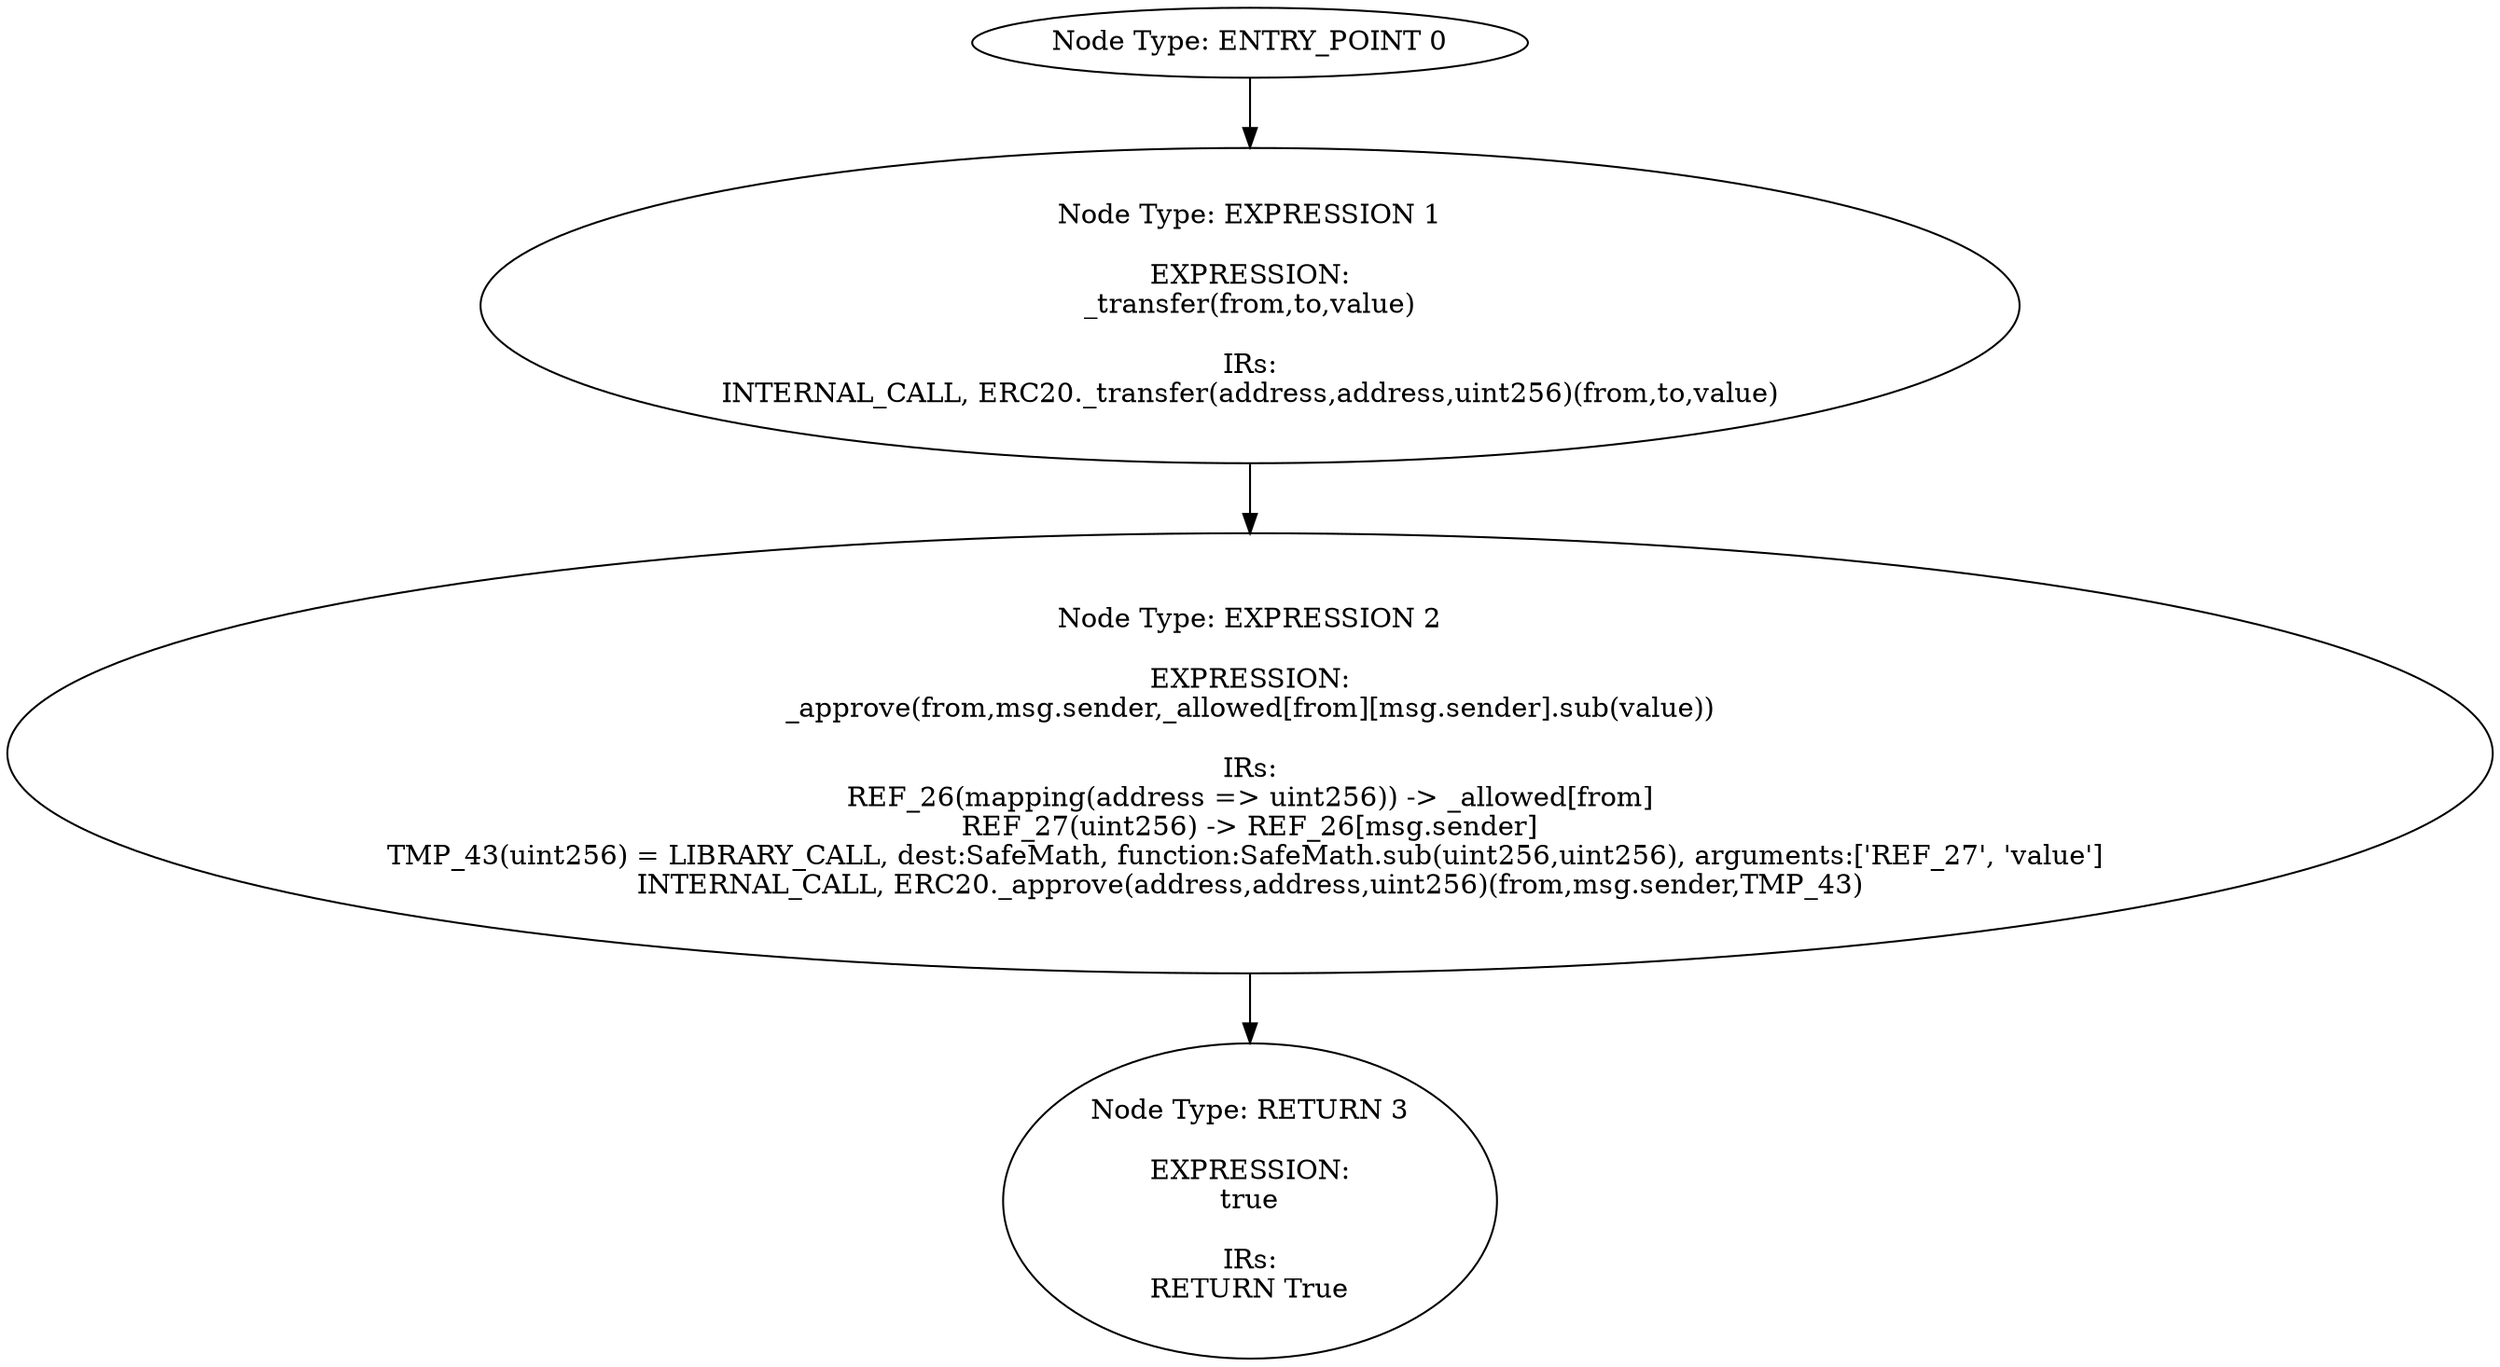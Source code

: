 digraph{
0[label="Node Type: ENTRY_POINT 0
"];
0->1;
1[label="Node Type: EXPRESSION 1

EXPRESSION:
_transfer(from,to,value)

IRs:
INTERNAL_CALL, ERC20._transfer(address,address,uint256)(from,to,value)"];
1->2;
2[label="Node Type: EXPRESSION 2

EXPRESSION:
_approve(from,msg.sender,_allowed[from][msg.sender].sub(value))

IRs:
REF_26(mapping(address => uint256)) -> _allowed[from]
REF_27(uint256) -> REF_26[msg.sender]
TMP_43(uint256) = LIBRARY_CALL, dest:SafeMath, function:SafeMath.sub(uint256,uint256), arguments:['REF_27', 'value'] 
INTERNAL_CALL, ERC20._approve(address,address,uint256)(from,msg.sender,TMP_43)"];
2->3;
3[label="Node Type: RETURN 3

EXPRESSION:
true

IRs:
RETURN True"];
}
